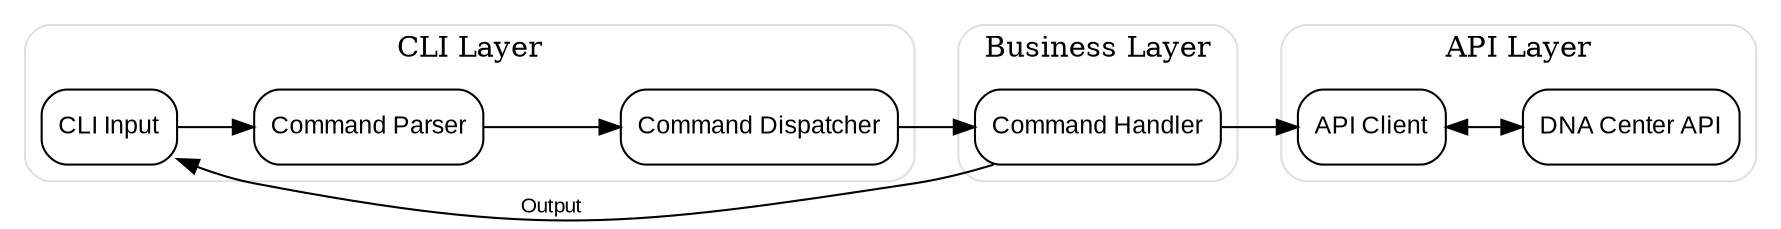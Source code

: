 digraph command_flow {
    rankdir=LR;
    node [shape=box, style=rounded, fontname="Arial", fontsize=12];
    edge [fontname="Arial", fontsize=10];
    
    subgraph cluster_cli {
        style=rounded;
        color="#E0E0E0";
        label="CLI Layer";
        
        cli [label="CLI Input"];
        parser [label="Command Parser"];
        dispatcher [label="Command Dispatcher"];
    }
    
    subgraph cluster_business {
        style=rounded;
        color="#E0E0E0";
        label="Business Layer";
        
        handler [label="Command Handler"];
    }
    
    subgraph cluster_api {
        style=rounded;
        color="#E0E0E0";
        label="API Layer";
        
        api [label="API Client"];
        dna [label="DNA Center API", shape=cloud];
    }
    
    cli -> parser;
    parser -> dispatcher;
    dispatcher -> handler;
    handler -> api;
    api -> dna [dir=both];
    handler -> cli [label="Output"];
}

